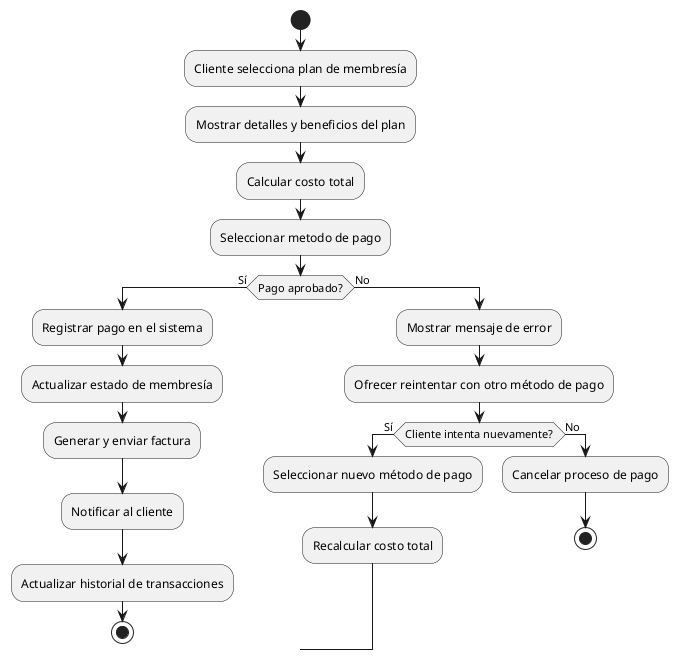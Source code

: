 @startuml actividad_pago_membresia
start
:Cliente selecciona plan de membresía;
:Mostrar detalles y beneficios del plan;
:Calcular costo total;
:Seleccionar metodo de pago;

if (Pago aprobado?) then (Sí)
  :Registrar pago en el sistema;
  :Actualizar estado de membresía;
  :Generar y enviar factura;
  :Notificar al cliente;
  :Actualizar historial de transacciones;
  stop
else (No)
  :Mostrar mensaje de error;
  :Ofrecer reintentar con otro método de pago;
  if (Cliente intenta nuevamente?) then (Sí)
    :Seleccionar nuevo método de pago;
    :Recalcular costo total;
    -> Seleccionar metodo de pago;
  else (No)
    :Cancelar proceso de pago;
    stop
  endif
endif
@enduml